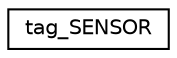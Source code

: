 digraph "Graphical Class Hierarchy"
{
  edge [fontname="Helvetica",fontsize="10",labelfontname="Helvetica",labelfontsize="10"];
  node [fontname="Helvetica",fontsize="10",shape=record];
  rankdir="LR";
  Node1 [label="tag_SENSOR",height=0.2,width=0.4,color="black", fillcolor="white", style="filled",URL="$structtag___s_e_n_s_o_r.html"];
}
